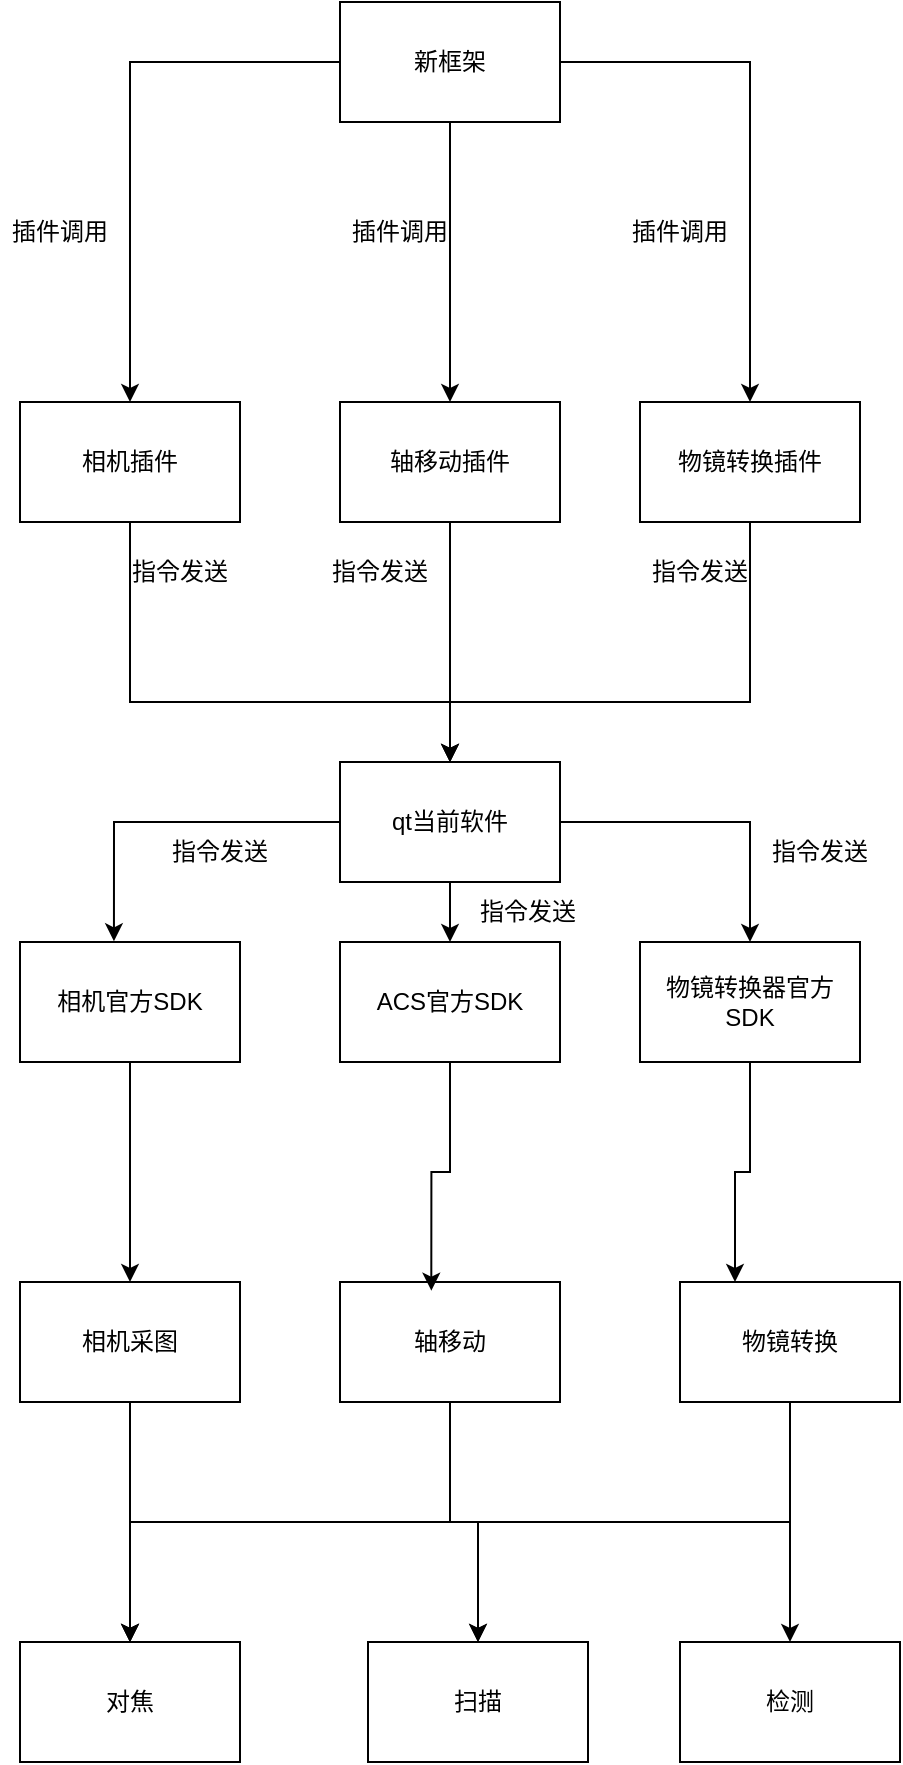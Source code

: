 <mxfile version="28.2.5">
  <diagram name="第 1 页" id="4X970PfR7TG86U-RMds6">
    <mxGraphModel dx="1205" dy="781" grid="1" gridSize="10" guides="1" tooltips="1" connect="1" arrows="1" fold="1" page="1" pageScale="1" pageWidth="827" pageHeight="1169" math="0" shadow="0">
      <root>
        <mxCell id="0" />
        <mxCell id="1" parent="0" />
        <mxCell id="jCrQCMFxg4N28neEWhqv-42" style="edgeStyle=orthogonalEdgeStyle;rounded=0;orthogonalLoop=1;jettySize=auto;html=1;entryX=0.5;entryY=0;entryDx=0;entryDy=0;" edge="1" parent="1" source="NxNXK_XppXZSCVkCyjR1-1" target="jCrQCMFxg4N28neEWhqv-41">
          <mxGeometry relative="1" as="geometry" />
        </mxCell>
        <mxCell id="NxNXK_XppXZSCVkCyjR1-1" value="相机采图" style="rounded=0;whiteSpace=wrap;html=1;" parent="1" vertex="1">
          <mxGeometry x="160" y="760" width="110" height="60" as="geometry" />
        </mxCell>
        <mxCell id="jCrQCMFxg4N28neEWhqv-28" style="edgeStyle=orthogonalEdgeStyle;rounded=0;orthogonalLoop=1;jettySize=auto;html=1;exitX=0;exitY=0.5;exitDx=0;exitDy=0;entryX=0.427;entryY=-0.006;entryDx=0;entryDy=0;entryPerimeter=0;" edge="1" parent="1" source="jCrQCMFxg4N28neEWhqv-1" target="jCrQCMFxg4N28neEWhqv-25">
          <mxGeometry relative="1" as="geometry">
            <mxPoint x="210" y="580" as="targetPoint" />
          </mxGeometry>
        </mxCell>
        <mxCell id="jCrQCMFxg4N28neEWhqv-29" style="edgeStyle=orthogonalEdgeStyle;rounded=0;orthogonalLoop=1;jettySize=auto;html=1;exitX=0.5;exitY=1;exitDx=0;exitDy=0;entryX=0.5;entryY=0;entryDx=0;entryDy=0;" edge="1" parent="1" source="jCrQCMFxg4N28neEWhqv-1" target="jCrQCMFxg4N28neEWhqv-26">
          <mxGeometry relative="1" as="geometry" />
        </mxCell>
        <mxCell id="jCrQCMFxg4N28neEWhqv-30" style="edgeStyle=orthogonalEdgeStyle;rounded=0;orthogonalLoop=1;jettySize=auto;html=1;entryX=0.5;entryY=0;entryDx=0;entryDy=0;" edge="1" parent="1" source="jCrQCMFxg4N28neEWhqv-1" target="jCrQCMFxg4N28neEWhqv-27">
          <mxGeometry relative="1" as="geometry" />
        </mxCell>
        <mxCell id="jCrQCMFxg4N28neEWhqv-1" value="qt当前软件" style="rounded=0;whiteSpace=wrap;html=1;" vertex="1" parent="1">
          <mxGeometry x="320" y="500" width="110" height="60" as="geometry" />
        </mxCell>
        <mxCell id="jCrQCMFxg4N28neEWhqv-9" style="edgeStyle=orthogonalEdgeStyle;rounded=0;orthogonalLoop=1;jettySize=auto;html=1;entryX=0.5;entryY=0;entryDx=0;entryDy=0;" edge="1" parent="1" source="jCrQCMFxg4N28neEWhqv-2" target="jCrQCMFxg4N28neEWhqv-5">
          <mxGeometry relative="1" as="geometry" />
        </mxCell>
        <mxCell id="jCrQCMFxg4N28neEWhqv-10" style="edgeStyle=orthogonalEdgeStyle;rounded=0;orthogonalLoop=1;jettySize=auto;html=1;entryX=0.5;entryY=0;entryDx=0;entryDy=0;" edge="1" parent="1" source="jCrQCMFxg4N28neEWhqv-2" target="jCrQCMFxg4N28neEWhqv-3">
          <mxGeometry relative="1" as="geometry" />
        </mxCell>
        <mxCell id="jCrQCMFxg4N28neEWhqv-11" style="edgeStyle=orthogonalEdgeStyle;rounded=0;orthogonalLoop=1;jettySize=auto;html=1;entryX=0.5;entryY=0;entryDx=0;entryDy=0;" edge="1" parent="1" source="jCrQCMFxg4N28neEWhqv-2" target="jCrQCMFxg4N28neEWhqv-4">
          <mxGeometry relative="1" as="geometry" />
        </mxCell>
        <mxCell id="jCrQCMFxg4N28neEWhqv-2" value="新框架" style="rounded=0;whiteSpace=wrap;html=1;" vertex="1" parent="1">
          <mxGeometry x="320" y="120" width="110" height="60" as="geometry" />
        </mxCell>
        <mxCell id="jCrQCMFxg4N28neEWhqv-21" style="edgeStyle=orthogonalEdgeStyle;rounded=0;orthogonalLoop=1;jettySize=auto;html=1;exitX=0.5;exitY=1;exitDx=0;exitDy=0;" edge="1" parent="1" source="jCrQCMFxg4N28neEWhqv-3">
          <mxGeometry relative="1" as="geometry">
            <mxPoint x="375" y="500" as="targetPoint" />
          </mxGeometry>
        </mxCell>
        <mxCell id="jCrQCMFxg4N28neEWhqv-3" value="轴移动插件" style="rounded=0;whiteSpace=wrap;html=1;" vertex="1" parent="1">
          <mxGeometry x="320" y="320" width="110" height="60" as="geometry" />
        </mxCell>
        <mxCell id="jCrQCMFxg4N28neEWhqv-22" style="edgeStyle=orthogonalEdgeStyle;rounded=0;orthogonalLoop=1;jettySize=auto;html=1;exitX=0.5;exitY=1;exitDx=0;exitDy=0;entryX=0.5;entryY=0;entryDx=0;entryDy=0;" edge="1" parent="1" source="jCrQCMFxg4N28neEWhqv-4" target="jCrQCMFxg4N28neEWhqv-1">
          <mxGeometry relative="1" as="geometry">
            <Array as="points">
              <mxPoint x="525" y="470" />
              <mxPoint x="375" y="470" />
            </Array>
          </mxGeometry>
        </mxCell>
        <mxCell id="jCrQCMFxg4N28neEWhqv-4" value="物镜转换插件" style="rounded=0;whiteSpace=wrap;html=1;" vertex="1" parent="1">
          <mxGeometry x="470" y="320" width="110" height="60" as="geometry" />
        </mxCell>
        <mxCell id="jCrQCMFxg4N28neEWhqv-18" style="edgeStyle=orthogonalEdgeStyle;rounded=0;orthogonalLoop=1;jettySize=auto;html=1;entryX=0.5;entryY=0;entryDx=0;entryDy=0;" edge="1" parent="1" source="jCrQCMFxg4N28neEWhqv-5" target="jCrQCMFxg4N28neEWhqv-1">
          <mxGeometry relative="1" as="geometry">
            <Array as="points">
              <mxPoint x="215" y="470" />
              <mxPoint x="375" y="470" />
            </Array>
          </mxGeometry>
        </mxCell>
        <mxCell id="jCrQCMFxg4N28neEWhqv-5" value="相机插件" style="rounded=0;whiteSpace=wrap;html=1;" vertex="1" parent="1">
          <mxGeometry x="160" y="320" width="110" height="60" as="geometry" />
        </mxCell>
        <mxCell id="jCrQCMFxg4N28neEWhqv-12" value="插件调用" style="text;html=1;align=center;verticalAlign=middle;whiteSpace=wrap;rounded=0;" vertex="1" parent="1">
          <mxGeometry x="320" y="220" width="60" height="30" as="geometry" />
        </mxCell>
        <mxCell id="jCrQCMFxg4N28neEWhqv-13" value="插件调用" style="text;html=1;align=center;verticalAlign=middle;whiteSpace=wrap;rounded=0;" vertex="1" parent="1">
          <mxGeometry x="150" y="220" width="60" height="30" as="geometry" />
        </mxCell>
        <mxCell id="jCrQCMFxg4N28neEWhqv-16" value="插件调用" style="text;html=1;align=center;verticalAlign=middle;whiteSpace=wrap;rounded=0;" vertex="1" parent="1">
          <mxGeometry x="460" y="220" width="60" height="30" as="geometry" />
        </mxCell>
        <mxCell id="jCrQCMFxg4N28neEWhqv-19" value="指令发送" style="text;html=1;align=center;verticalAlign=middle;whiteSpace=wrap;rounded=0;" vertex="1" parent="1">
          <mxGeometry x="210" y="390" width="60" height="30" as="geometry" />
        </mxCell>
        <mxCell id="jCrQCMFxg4N28neEWhqv-23" value="指令发送" style="text;html=1;align=center;verticalAlign=middle;whiteSpace=wrap;rounded=0;" vertex="1" parent="1">
          <mxGeometry x="310" y="390" width="60" height="30" as="geometry" />
        </mxCell>
        <mxCell id="jCrQCMFxg4N28neEWhqv-24" value="指令发送" style="text;html=1;align=center;verticalAlign=middle;whiteSpace=wrap;rounded=0;" vertex="1" parent="1">
          <mxGeometry x="470" y="390" width="60" height="30" as="geometry" />
        </mxCell>
        <mxCell id="jCrQCMFxg4N28neEWhqv-34" style="edgeStyle=orthogonalEdgeStyle;rounded=0;orthogonalLoop=1;jettySize=auto;html=1;exitX=0.5;exitY=1;exitDx=0;exitDy=0;entryX=0.5;entryY=0;entryDx=0;entryDy=0;" edge="1" parent="1" source="jCrQCMFxg4N28neEWhqv-25" target="NxNXK_XppXZSCVkCyjR1-1">
          <mxGeometry relative="1" as="geometry" />
        </mxCell>
        <mxCell id="jCrQCMFxg4N28neEWhqv-25" value="相机官方SDK" style="rounded=0;whiteSpace=wrap;html=1;" vertex="1" parent="1">
          <mxGeometry x="160" y="590" width="110" height="60" as="geometry" />
        </mxCell>
        <mxCell id="jCrQCMFxg4N28neEWhqv-26" value="ACS官方SDK" style="rounded=0;whiteSpace=wrap;html=1;" vertex="1" parent="1">
          <mxGeometry x="320" y="590" width="110" height="60" as="geometry" />
        </mxCell>
        <mxCell id="jCrQCMFxg4N28neEWhqv-40" style="edgeStyle=orthogonalEdgeStyle;rounded=0;orthogonalLoop=1;jettySize=auto;html=1;entryX=0.25;entryY=0;entryDx=0;entryDy=0;" edge="1" parent="1" source="jCrQCMFxg4N28neEWhqv-27" target="jCrQCMFxg4N28neEWhqv-38">
          <mxGeometry relative="1" as="geometry" />
        </mxCell>
        <mxCell id="jCrQCMFxg4N28neEWhqv-27" value="物镜转换器官方SDK" style="rounded=0;whiteSpace=wrap;html=1;" vertex="1" parent="1">
          <mxGeometry x="470" y="590" width="110" height="60" as="geometry" />
        </mxCell>
        <mxCell id="jCrQCMFxg4N28neEWhqv-31" value="指令发送" style="text;html=1;align=center;verticalAlign=middle;whiteSpace=wrap;rounded=0;" vertex="1" parent="1">
          <mxGeometry x="230" y="530" width="60" height="30" as="geometry" />
        </mxCell>
        <mxCell id="jCrQCMFxg4N28neEWhqv-32" value="指令发送" style="text;html=1;align=center;verticalAlign=middle;whiteSpace=wrap;rounded=0;" vertex="1" parent="1">
          <mxGeometry x="384" y="560" width="60" height="30" as="geometry" />
        </mxCell>
        <mxCell id="jCrQCMFxg4N28neEWhqv-33" value="指令发送" style="text;html=1;align=center;verticalAlign=middle;whiteSpace=wrap;rounded=0;" vertex="1" parent="1">
          <mxGeometry x="530" y="530" width="60" height="30" as="geometry" />
        </mxCell>
        <mxCell id="jCrQCMFxg4N28neEWhqv-43" style="edgeStyle=orthogonalEdgeStyle;rounded=0;orthogonalLoop=1;jettySize=auto;html=1;exitX=0.5;exitY=1;exitDx=0;exitDy=0;entryX=0.5;entryY=0;entryDx=0;entryDy=0;" edge="1" parent="1" source="jCrQCMFxg4N28neEWhqv-37" target="jCrQCMFxg4N28neEWhqv-41">
          <mxGeometry relative="1" as="geometry" />
        </mxCell>
        <mxCell id="jCrQCMFxg4N28neEWhqv-46" style="edgeStyle=orthogonalEdgeStyle;rounded=0;orthogonalLoop=1;jettySize=auto;html=1;exitX=0.5;exitY=1;exitDx=0;exitDy=0;" edge="1" parent="1" source="jCrQCMFxg4N28neEWhqv-37" target="jCrQCMFxg4N28neEWhqv-45">
          <mxGeometry relative="1" as="geometry" />
        </mxCell>
        <mxCell id="jCrQCMFxg4N28neEWhqv-37" value="轴移动" style="rounded=0;whiteSpace=wrap;html=1;" vertex="1" parent="1">
          <mxGeometry x="320" y="760" width="110" height="60" as="geometry" />
        </mxCell>
        <mxCell id="jCrQCMFxg4N28neEWhqv-44" style="edgeStyle=orthogonalEdgeStyle;rounded=0;orthogonalLoop=1;jettySize=auto;html=1;exitX=0.5;exitY=1;exitDx=0;exitDy=0;entryX=0.5;entryY=0;entryDx=0;entryDy=0;" edge="1" parent="1" source="jCrQCMFxg4N28neEWhqv-38" target="jCrQCMFxg4N28neEWhqv-41">
          <mxGeometry relative="1" as="geometry" />
        </mxCell>
        <mxCell id="jCrQCMFxg4N28neEWhqv-47" style="edgeStyle=orthogonalEdgeStyle;rounded=0;orthogonalLoop=1;jettySize=auto;html=1;entryX=0.5;entryY=0;entryDx=0;entryDy=0;" edge="1" parent="1" source="jCrQCMFxg4N28neEWhqv-38" target="jCrQCMFxg4N28neEWhqv-45">
          <mxGeometry relative="1" as="geometry">
            <Array as="points">
              <mxPoint x="545" y="880" />
              <mxPoint x="389" y="880" />
            </Array>
          </mxGeometry>
        </mxCell>
        <mxCell id="jCrQCMFxg4N28neEWhqv-49" style="edgeStyle=orthogonalEdgeStyle;rounded=0;orthogonalLoop=1;jettySize=auto;html=1;exitX=0.5;exitY=1;exitDx=0;exitDy=0;entryX=0.5;entryY=0;entryDx=0;entryDy=0;" edge="1" parent="1" source="jCrQCMFxg4N28neEWhqv-38" target="jCrQCMFxg4N28neEWhqv-48">
          <mxGeometry relative="1" as="geometry" />
        </mxCell>
        <mxCell id="jCrQCMFxg4N28neEWhqv-38" value="物镜转换" style="rounded=0;whiteSpace=wrap;html=1;" vertex="1" parent="1">
          <mxGeometry x="490" y="760" width="110" height="60" as="geometry" />
        </mxCell>
        <mxCell id="jCrQCMFxg4N28neEWhqv-39" style="edgeStyle=orthogonalEdgeStyle;rounded=0;orthogonalLoop=1;jettySize=auto;html=1;entryX=0.415;entryY=0.072;entryDx=0;entryDy=0;entryPerimeter=0;" edge="1" parent="1" source="jCrQCMFxg4N28neEWhqv-26" target="jCrQCMFxg4N28neEWhqv-37">
          <mxGeometry relative="1" as="geometry" />
        </mxCell>
        <mxCell id="jCrQCMFxg4N28neEWhqv-41" value="对焦" style="rounded=0;whiteSpace=wrap;html=1;" vertex="1" parent="1">
          <mxGeometry x="160" y="940" width="110" height="60" as="geometry" />
        </mxCell>
        <mxCell id="jCrQCMFxg4N28neEWhqv-45" value="扫描" style="rounded=0;whiteSpace=wrap;html=1;" vertex="1" parent="1">
          <mxGeometry x="334" y="940" width="110" height="60" as="geometry" />
        </mxCell>
        <mxCell id="jCrQCMFxg4N28neEWhqv-48" value="检测" style="rounded=0;whiteSpace=wrap;html=1;" vertex="1" parent="1">
          <mxGeometry x="490" y="940" width="110" height="60" as="geometry" />
        </mxCell>
      </root>
    </mxGraphModel>
  </diagram>
</mxfile>
